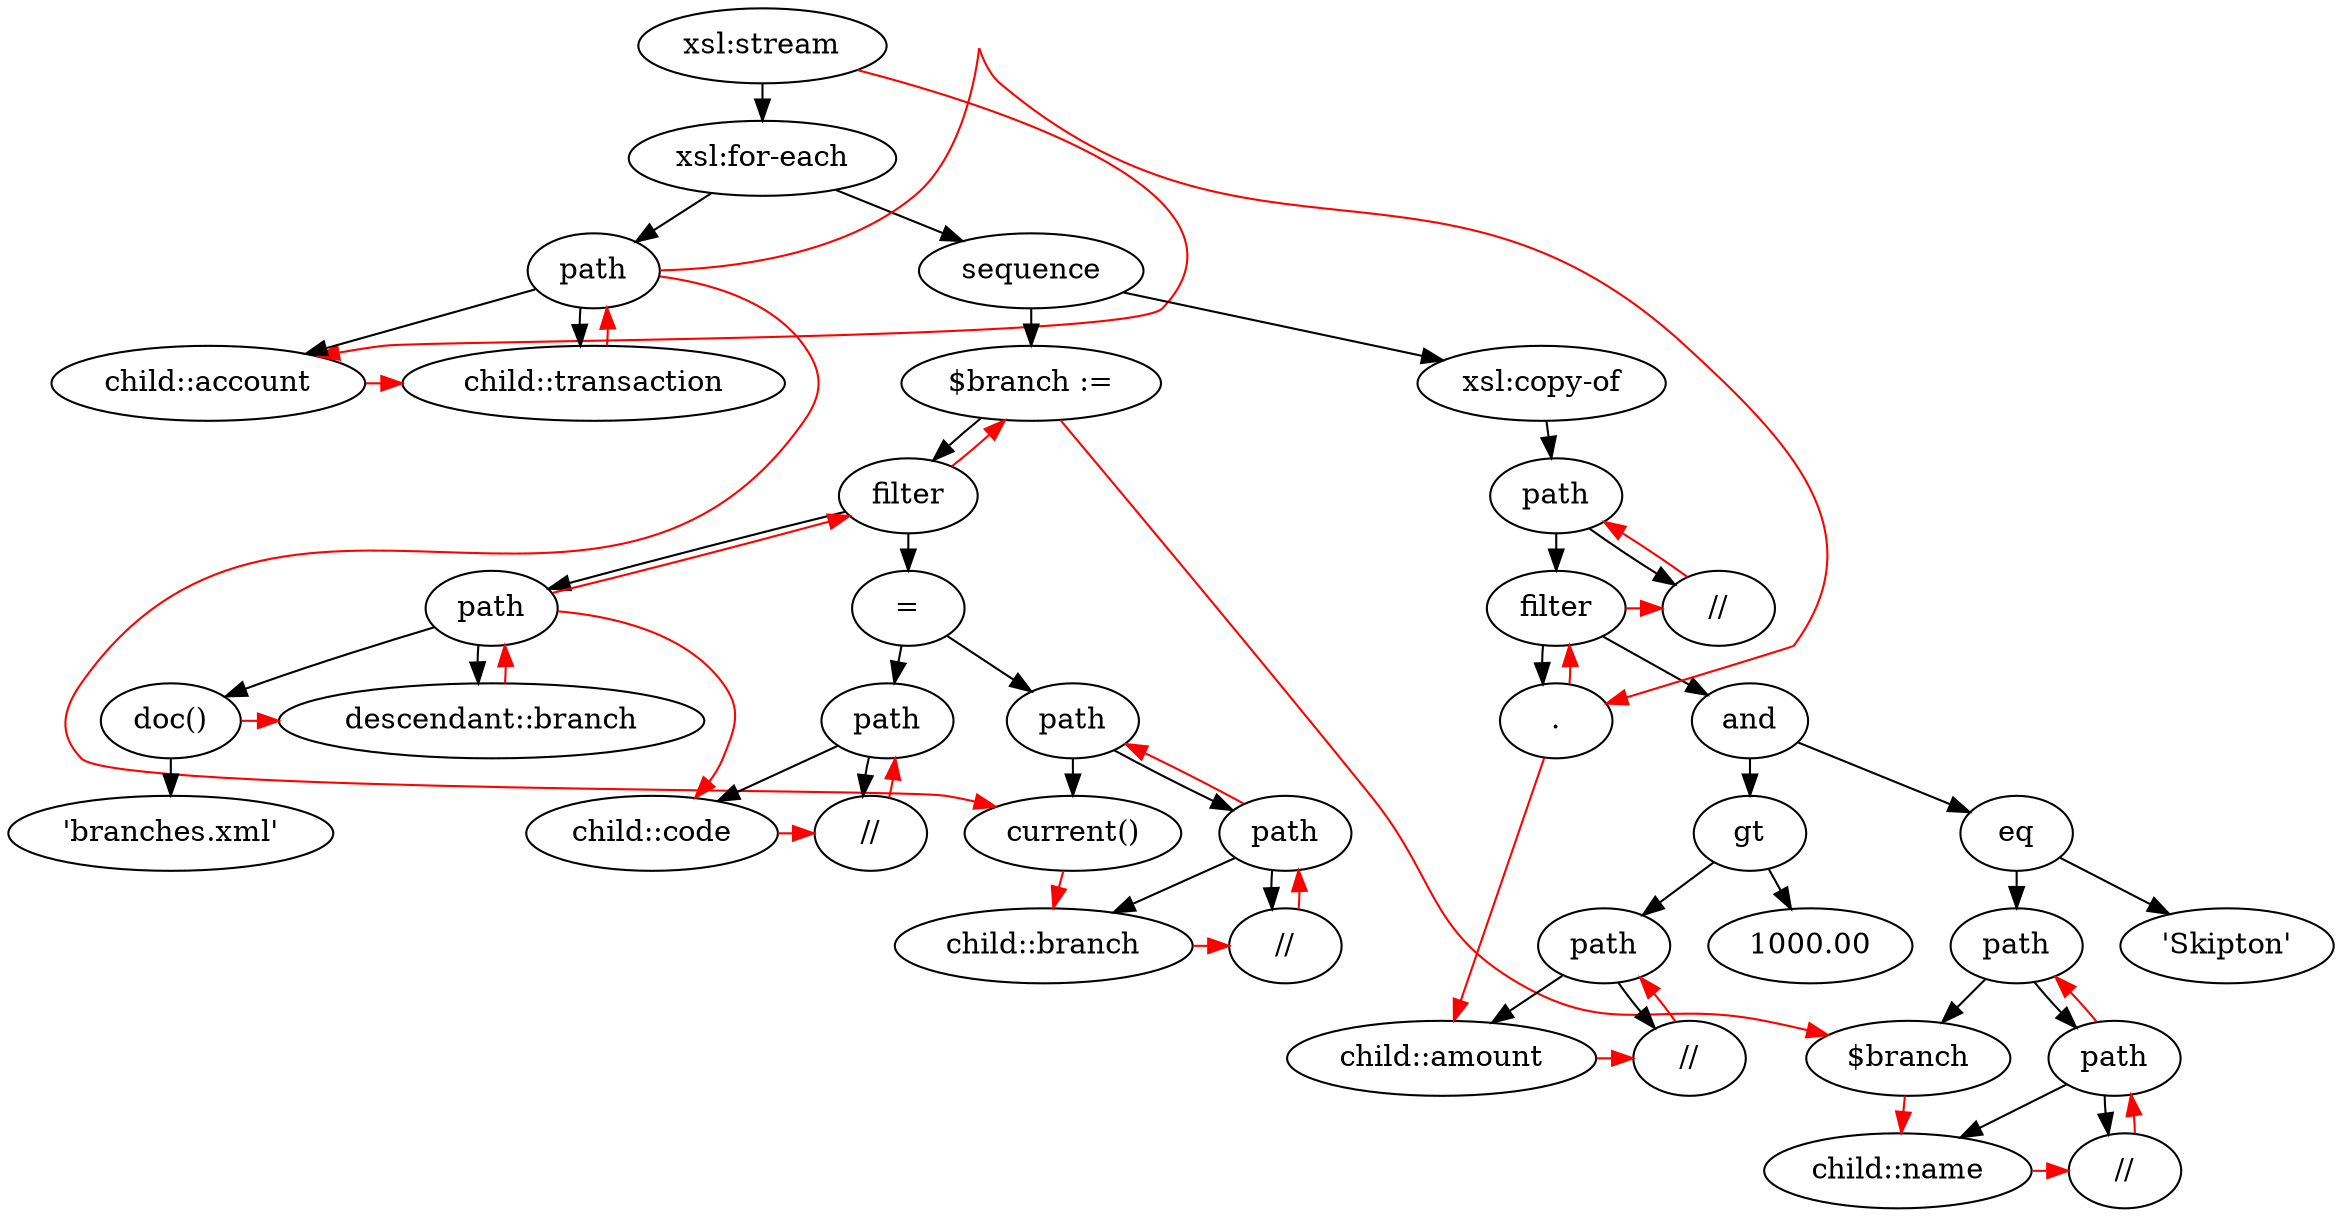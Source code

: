 digraph g {compound="true";bgcolor="";fontcolor="";fontname="";fontsize="";label="";margin="";nodesep="";rankdir="";ranksep="";ratio="";size="";node[label="xsl:stream", color="",fillcolor="",fixedsize="",fontcolor="",fontname="",fontsize="",height="",shape="",style="",URL="",width="",] {T};node[label="xsl:for-each", color="",fillcolor="",fixedsize="",fontcolor="",fontname="",fontsize="",height="",shape="",style="",URL="",width="",] {d7e33267};node[label="path", color="",fillcolor="",fixedsize="",fontcolor="",fontname="",fontsize="",height="",shape="",style="",URL="",width="",] {p0};node[label="child::account", color="",fillcolor="",fixedsize="",fontcolor="",fontname="",fontsize="",height="",shape="",style="",URL="",width="",] {ca};node[label="child::transaction", color="",fillcolor="",fixedsize="",fontcolor="",fontname="",fontsize="",height="",shape="",style="",URL="",width="",] {cc};edge[arrowhead="",arrowsize="",arrowtail="",constraint="",color="",decorate="",dir="",fontcolor="",fontname="",fontsize="",headlabel="",headport="",label="",labeldistance="",labelfloat="",labelfontcolor="",labelfontname="",labelfontsize="",minlen="",samehead="",sametail="",style="",taillabel="",tailport="",URL="",lhead="",ltail=""] p0 -> ca;edge[arrowhead="",arrowsize="",arrowtail="",constraint="",color="",decorate="",dir="",fontcolor="",fontname="",fontsize="",headlabel="",headport="",label="",labeldistance="",labelfloat="",labelfontcolor="",labelfontname="",labelfontsize="",minlen="",samehead="",sametail="",style="",taillabel="",tailport="",URL="",lhead="",ltail=""] p0 -> cc;node[label="sequence", color="",fillcolor="",fixedsize="",fontcolor="",fontname="",fontsize="",height="",shape="",style="",URL="",width="",] {d7e33271};node[label="$branch :=", color="",fillcolor="",fixedsize="",fontcolor="",fontname="",fontsize="",height="",shape="",style="",URL="",width="",] {vardecl};node[label="filter", color="",fillcolor="",fixedsize="",fontcolor="",fontname="",fontsize="",height="",shape="",style="",URL="",width="",] {f1};node[label="path", color="",fillcolor="",fixedsize="",fontcolor="",fontname="",fontsize="",height="",shape="",style="",URL="",width="",] {docpath};node[label="doc()", color="",fillcolor="",fixedsize="",fontcolor="",fontname="",fontsize="",height="",shape="",style="",URL="",width="",] {doc};node[label="'branches.xml'", color="",fillcolor="",fixedsize="",fontcolor="",fontname="",fontsize="",height="",shape="",style="",URL="",width="",] {d7e33276};edge[arrowhead="",arrowsize="",arrowtail="",constraint="",color="",decorate="",dir="",fontcolor="",fontname="",fontsize="",headlabel="",headport="",label="",labeldistance="",labelfloat="",labelfontcolor="",labelfontname="",labelfontsize="",minlen="",samehead="",sametail="",style="",taillabel="",tailport="",URL="",lhead="",ltail=""] doc -> d7e33276;node[label="descendant::branch", color="",fillcolor="",fixedsize="",fontcolor="",fontname="",fontsize="",height="",shape="",style="",URL="",width="",] {descbranch};edge[arrowhead="",arrowsize="",arrowtail="",constraint="",color="",decorate="",dir="",fontcolor="",fontname="",fontsize="",headlabel="",headport="",label="",labeldistance="",labelfloat="",labelfontcolor="",labelfontname="",labelfontsize="",minlen="",samehead="",sametail="",style="",taillabel="",tailport="",URL="",lhead="",ltail=""] docpath -> doc;edge[arrowhead="",arrowsize="",arrowtail="",constraint="",color="",decorate="",dir="",fontcolor="",fontname="",fontsize="",headlabel="",headport="",label="",labeldistance="",labelfloat="",labelfontcolor="",labelfontname="",labelfontsize="",minlen="",samehead="",sametail="",style="",taillabel="",tailport="",URL="",lhead="",ltail=""] docpath -> descbranch;node[label="=", color="",fillcolor="",fixedsize="",fontcolor="",fontname="",fontsize="",height="",shape="",style="",URL="",width="",] {d7e33278};node[label="path", color="",fillcolor="",fixedsize="",fontcolor="",fontname="",fontsize="",height="",shape="",style="",URL="",width="",] {p1};node[label="child::code", color="",fillcolor="",fixedsize="",fontcolor="",fontname="",fontsize="",height="",shape="",style="",URL="",width="",] {childcode};node[label="//", color="",fillcolor="",fixedsize="",fontcolor="",fontname="",fontsize="",height="",shape="",style="",URL="",width="",] {dd1};edge[arrowhead="",arrowsize="",arrowtail="",constraint="",color="",decorate="",dir="",fontcolor="",fontname="",fontsize="",headlabel="",headport="",label="",labeldistance="",labelfloat="",labelfontcolor="",labelfontname="",labelfontsize="",minlen="",samehead="",sametail="",style="",taillabel="",tailport="",URL="",lhead="",ltail=""] p1 -> childcode;edge[arrowhead="",arrowsize="",arrowtail="",constraint="",color="",decorate="",dir="",fontcolor="",fontname="",fontsize="",headlabel="",headport="",label="",labeldistance="",labelfloat="",labelfontcolor="",labelfontname="",labelfontsize="",minlen="",samehead="",sametail="",style="",taillabel="",tailport="",URL="",lhead="",ltail=""] p1 -> dd1;node[label="path", color="",fillcolor="",fixedsize="",fontcolor="",fontname="",fontsize="",height="",shape="",style="",URL="",width="",] {p2};node[label="current()", color="",fillcolor="",fixedsize="",fontcolor="",fontname="",fontsize="",height="",shape="",style="",URL="",width="",] {current};node[label="path", color="",fillcolor="",fixedsize="",fontcolor="",fontname="",fontsize="",height="",shape="",style="",URL="",width="",] {p3};node[label="child::branch", color="",fillcolor="",fixedsize="",fontcolor="",fontname="",fontsize="",height="",shape="",style="",URL="",width="",] {childbranch};node[label="//", color="",fillcolor="",fixedsize="",fontcolor="",fontname="",fontsize="",height="",shape="",style="",URL="",width="",] {dd3};edge[arrowhead="",arrowsize="",arrowtail="",constraint="",color="",decorate="",dir="",fontcolor="",fontname="",fontsize="",headlabel="",headport="",label="",labeldistance="",labelfloat="",labelfontcolor="",labelfontname="",labelfontsize="",minlen="",samehead="",sametail="",style="",taillabel="",tailport="",URL="",lhead="",ltail=""] p3 -> childbranch;edge[arrowhead="",arrowsize="",arrowtail="",constraint="",color="",decorate="",dir="",fontcolor="",fontname="",fontsize="",headlabel="",headport="",label="",labeldistance="",labelfloat="",labelfontcolor="",labelfontname="",labelfontsize="",minlen="",samehead="",sametail="",style="",taillabel="",tailport="",URL="",lhead="",ltail=""] p3 -> dd3;edge[arrowhead="",arrowsize="",arrowtail="",constraint="",color="",decorate="",dir="",fontcolor="",fontname="",fontsize="",headlabel="",headport="",label="",labeldistance="",labelfloat="",labelfontcolor="",labelfontname="",labelfontsize="",minlen="",samehead="",sametail="",style="",taillabel="",tailport="",URL="",lhead="",ltail=""] p2 -> current;edge[arrowhead="",arrowsize="",arrowtail="",constraint="",color="",decorate="",dir="",fontcolor="",fontname="",fontsize="",headlabel="",headport="",label="",labeldistance="",labelfloat="",labelfontcolor="",labelfontname="",labelfontsize="",minlen="",samehead="",sametail="",style="",taillabel="",tailport="",URL="",lhead="",ltail=""] p2 -> p3;edge[arrowhead="",arrowsize="",arrowtail="",constraint="",color="",decorate="",dir="",fontcolor="",fontname="",fontsize="",headlabel="",headport="",label="",labeldistance="",labelfloat="",labelfontcolor="",labelfontname="",labelfontsize="",minlen="",samehead="",sametail="",style="",taillabel="",tailport="",URL="",lhead="",ltail=""] d7e33278 -> p1;edge[arrowhead="",arrowsize="",arrowtail="",constraint="",color="",decorate="",dir="",fontcolor="",fontname="",fontsize="",headlabel="",headport="",label="",labeldistance="",labelfloat="",labelfontcolor="",labelfontname="",labelfontsize="",minlen="",samehead="",sametail="",style="",taillabel="",tailport="",URL="",lhead="",ltail=""] d7e33278 -> p2;edge[arrowhead="",arrowsize="",arrowtail="",constraint="",color="",decorate="",dir="",fontcolor="",fontname="",fontsize="",headlabel="",headport="",label="",labeldistance="",labelfloat="",labelfontcolor="",labelfontname="",labelfontsize="",minlen="",samehead="",sametail="",style="",taillabel="",tailport="",URL="",lhead="",ltail=""] f1 -> docpath;edge[arrowhead="",arrowsize="",arrowtail="",constraint="",color="",decorate="",dir="",fontcolor="",fontname="",fontsize="",headlabel="",headport="",label="",labeldistance="",labelfloat="",labelfontcolor="",labelfontname="",labelfontsize="",minlen="",samehead="",sametail="",style="",taillabel="",tailport="",URL="",lhead="",ltail=""] f1 -> d7e33278;edge[arrowhead="",arrowsize="",arrowtail="",constraint="",color="",decorate="",dir="",fontcolor="",fontname="",fontsize="",headlabel="",headport="",label="",labeldistance="",labelfloat="",labelfontcolor="",labelfontname="",labelfontsize="",minlen="",samehead="",sametail="",style="",taillabel="",tailport="",URL="",lhead="",ltail=""] vardecl -> f1;node[label="xsl:copy-of", color="",fillcolor="",fixedsize="",fontcolor="",fontname="",fontsize="",height="",shape="",style="",URL="",width="",] {d7e33287};node[label="path", color="",fillcolor="",fixedsize="",fontcolor="",fontname="",fontsize="",height="",shape="",style="",URL="",width="",] {copypath};node[label="filter", color="",fillcolor="",fixedsize="",fontcolor="",fontname="",fontsize="",height="",shape="",style="",URL="",width="",] {f2};node[label=".", color="",fillcolor="",fixedsize="",fontcolor="",fontname="",fontsize="",height="",shape="",style="",URL="",width="",] {dot};node[label="and", color="",fillcolor="",fixedsize="",fontcolor="",fontname="",fontsize="",height="",shape="",style="",URL="",width="",] {d7e33291};node[label="gt", color="",fillcolor="",fixedsize="",fontcolor="",fontname="",fontsize="",height="",shape="",style="",URL="",width="",] {d7e33292};node[label="path", color="",fillcolor="",fixedsize="",fontcolor="",fontname="",fontsize="",height="",shape="",style="",URL="",width="",] {p4};node[label="child::amount", color="",fillcolor="",fixedsize="",fontcolor="",fontname="",fontsize="",height="",shape="",style="",URL="",width="",] {camt};node[label="//", color="",fillcolor="",fixedsize="",fontcolor="",fontname="",fontsize="",height="",shape="",style="",URL="",width="",] {d4};edge[arrowhead="",arrowsize="",arrowtail="",constraint="",color="",decorate="",dir="",fontcolor="",fontname="",fontsize="",headlabel="",headport="",label="",labeldistance="",labelfloat="",labelfontcolor="",labelfontname="",labelfontsize="",minlen="",samehead="",sametail="",style="",taillabel="",tailport="",URL="",lhead="",ltail=""] p4 -> camt;edge[arrowhead="",arrowsize="",arrowtail="",constraint="",color="",decorate="",dir="",fontcolor="",fontname="",fontsize="",headlabel="",headport="",label="",labeldistance="",labelfloat="",labelfontcolor="",labelfontname="",labelfontsize="",minlen="",samehead="",sametail="",style="",taillabel="",tailport="",URL="",lhead="",ltail=""] p4 -> d4;node[label="1000.00", color="",fillcolor="",fixedsize="",fontcolor="",fontname="",fontsize="",height="",shape="",style="",URL="",width="",] {d7e33296};edge[arrowhead="",arrowsize="",arrowtail="",constraint="",color="",decorate="",dir="",fontcolor="",fontname="",fontsize="",headlabel="",headport="",label="",labeldistance="",labelfloat="",labelfontcolor="",labelfontname="",labelfontsize="",minlen="",samehead="",sametail="",style="",taillabel="",tailport="",URL="",lhead="",ltail=""] d7e33292 -> p4;edge[arrowhead="",arrowsize="",arrowtail="",constraint="",color="",decorate="",dir="",fontcolor="",fontname="",fontsize="",headlabel="",headport="",label="",labeldistance="",labelfloat="",labelfontcolor="",labelfontname="",labelfontsize="",minlen="",samehead="",sametail="",style="",taillabel="",tailport="",URL="",lhead="",ltail=""] d7e33292 -> d7e33296;node[label="eq", color="",fillcolor="",fixedsize="",fontcolor="",fontname="",fontsize="",height="",shape="",style="",URL="",width="",] {d7e33297};node[label="path", color="",fillcolor="",fixedsize="",fontcolor="",fontname="",fontsize="",height="",shape="",style="",URL="",width="",] {p5};node[label="$branch", color="",fillcolor="",fixedsize="",fontcolor="",fontname="",fontsize="",height="",shape="",style="",URL="",width="",] {varref};node[label="path", color="",fillcolor="",fixedsize="",fontcolor="",fontname="",fontsize="",height="",shape="",style="",URL="",width="",] {p6};node[label="child::name", color="",fillcolor="",fixedsize="",fontcolor="",fontname="",fontsize="",height="",shape="",style="",URL="",width="",] {childname};node[label="//", color="",fillcolor="",fixedsize="",fontcolor="",fontname="",fontsize="",height="",shape="",style="",URL="",width="",] {dd5};edge[arrowhead="",arrowsize="",arrowtail="",constraint="",color="",decorate="",dir="",fontcolor="",fontname="",fontsize="",headlabel="",headport="",label="",labeldistance="",labelfloat="",labelfontcolor="",labelfontname="",labelfontsize="",minlen="",samehead="",sametail="",style="",taillabel="",tailport="",URL="",lhead="",ltail=""] p6 -> childname;edge[arrowhead="",arrowsize="",arrowtail="",constraint="",color="",decorate="",dir="",fontcolor="",fontname="",fontsize="",headlabel="",headport="",label="",labeldistance="",labelfloat="",labelfontcolor="",labelfontname="",labelfontsize="",minlen="",samehead="",sametail="",style="",taillabel="",tailport="",URL="",lhead="",ltail=""] p6 -> dd5;edge[arrowhead="",arrowsize="",arrowtail="",constraint="",color="",decorate="",dir="",fontcolor="",fontname="",fontsize="",headlabel="",headport="",label="",labeldistance="",labelfloat="",labelfontcolor="",labelfontname="",labelfontsize="",minlen="",samehead="",sametail="",style="",taillabel="",tailport="",URL="",lhead="",ltail=""] p5 -> varref;edge[arrowhead="",arrowsize="",arrowtail="",constraint="",color="",decorate="",dir="",fontcolor="",fontname="",fontsize="",headlabel="",headport="",label="",labeldistance="",labelfloat="",labelfontcolor="",labelfontname="",labelfontsize="",minlen="",samehead="",sametail="",style="",taillabel="",tailport="",URL="",lhead="",ltail=""] p5 -> p6;node[label="'Skipton'", color="",fillcolor="",fixedsize="",fontcolor="",fontname="",fontsize="",height="",shape="",style="",URL="",width="",] {d7e33303};edge[arrowhead="",arrowsize="",arrowtail="",constraint="",color="",decorate="",dir="",fontcolor="",fontname="",fontsize="",headlabel="",headport="",label="",labeldistance="",labelfloat="",labelfontcolor="",labelfontname="",labelfontsize="",minlen="",samehead="",sametail="",style="",taillabel="",tailport="",URL="",lhead="",ltail=""] d7e33297 -> p5;edge[arrowhead="",arrowsize="",arrowtail="",constraint="",color="",decorate="",dir="",fontcolor="",fontname="",fontsize="",headlabel="",headport="",label="",labeldistance="",labelfloat="",labelfontcolor="",labelfontname="",labelfontsize="",minlen="",samehead="",sametail="",style="",taillabel="",tailport="",URL="",lhead="",ltail=""] d7e33297 -> d7e33303;edge[arrowhead="",arrowsize="",arrowtail="",constraint="",color="",decorate="",dir="",fontcolor="",fontname="",fontsize="",headlabel="",headport="",label="",labeldistance="",labelfloat="",labelfontcolor="",labelfontname="",labelfontsize="",minlen="",samehead="",sametail="",style="",taillabel="",tailport="",URL="",lhead="",ltail=""] d7e33291 -> d7e33292;edge[arrowhead="",arrowsize="",arrowtail="",constraint="",color="",decorate="",dir="",fontcolor="",fontname="",fontsize="",headlabel="",headport="",label="",labeldistance="",labelfloat="",labelfontcolor="",labelfontname="",labelfontsize="",minlen="",samehead="",sametail="",style="",taillabel="",tailport="",URL="",lhead="",ltail=""] d7e33291 -> d7e33297;edge[arrowhead="",arrowsize="",arrowtail="",constraint="",color="",decorate="",dir="",fontcolor="",fontname="",fontsize="",headlabel="",headport="",label="",labeldistance="",labelfloat="",labelfontcolor="",labelfontname="",labelfontsize="",minlen="",samehead="",sametail="",style="",taillabel="",tailport="",URL="",lhead="",ltail=""] f2 -> dot;edge[arrowhead="",arrowsize="",arrowtail="",constraint="",color="",decorate="",dir="",fontcolor="",fontname="",fontsize="",headlabel="",headport="",label="",labeldistance="",labelfloat="",labelfontcolor="",labelfontname="",labelfontsize="",minlen="",samehead="",sametail="",style="",taillabel="",tailport="",URL="",lhead="",ltail=""] f2 -> d7e33291;node[label="//", color="",fillcolor="",fixedsize="",fontcolor="",fontname="",fontsize="",height="",shape="",style="",URL="",width="",] {copydesc};edge[arrowhead="",arrowsize="",arrowtail="",constraint="",color="",decorate="",dir="",fontcolor="",fontname="",fontsize="",headlabel="",headport="",label="",labeldistance="",labelfloat="",labelfontcolor="",labelfontname="",labelfontsize="",minlen="",samehead="",sametail="",style="",taillabel="",tailport="",URL="",lhead="",ltail=""] copypath -> f2;edge[arrowhead="",arrowsize="",arrowtail="",constraint="",color="",decorate="",dir="",fontcolor="",fontname="",fontsize="",headlabel="",headport="",label="",labeldistance="",labelfloat="",labelfontcolor="",labelfontname="",labelfontsize="",minlen="",samehead="",sametail="",style="",taillabel="",tailport="",URL="",lhead="",ltail=""] copypath -> copydesc;edge[arrowhead="",arrowsize="",arrowtail="",constraint="",color="",decorate="",dir="",fontcolor="",fontname="",fontsize="",headlabel="",headport="",label="",labeldistance="",labelfloat="",labelfontcolor="",labelfontname="",labelfontsize="",minlen="",samehead="",sametail="",style="",taillabel="",tailport="",URL="",lhead="",ltail=""] d7e33287 -> copypath;edge[arrowhead="",arrowsize="",arrowtail="",constraint="",color="",decorate="",dir="",fontcolor="",fontname="",fontsize="",headlabel="",headport="",label="",labeldistance="",labelfloat="",labelfontcolor="",labelfontname="",labelfontsize="",minlen="",samehead="",sametail="",style="",taillabel="",tailport="",URL="",lhead="",ltail=""] d7e33271 -> vardecl;edge[arrowhead="",arrowsize="",arrowtail="",constraint="",color="",decorate="",dir="",fontcolor="",fontname="",fontsize="",headlabel="",headport="",label="",labeldistance="",labelfloat="",labelfontcolor="",labelfontname="",labelfontsize="",minlen="",samehead="",sametail="",style="",taillabel="",tailport="",URL="",lhead="",ltail=""] d7e33271 -> d7e33287;edge[arrowhead="",arrowsize="",arrowtail="",constraint="",color="",decorate="",dir="",fontcolor="",fontname="",fontsize="",headlabel="",headport="",label="",labeldistance="",labelfloat="",labelfontcolor="",labelfontname="",labelfontsize="",minlen="",samehead="",sametail="",style="",taillabel="",tailport="",URL="",lhead="",ltail=""] d7e33267 -> p0;edge[arrowhead="",arrowsize="",arrowtail="",constraint="",color="",decorate="",dir="",fontcolor="",fontname="",fontsize="",headlabel="",headport="",label="",labeldistance="",labelfloat="",labelfontcolor="",labelfontname="",labelfontsize="",minlen="",samehead="",sametail="",style="",taillabel="",tailport="",URL="",lhead="",ltail=""] d7e33267 -> d7e33271;edge[arrowhead="",arrowsize="",arrowtail="",constraint="",color="",decorate="",dir="",fontcolor="",fontname="",fontsize="",headlabel="",headport="",label="",labeldistance="",labelfloat="",labelfontcolor="",labelfontname="",labelfontsize="",minlen="",samehead="",sametail="",style="",taillabel="",tailport="",URL="",lhead="",ltail=""] T -> d7e33267;node[label="", color="white",fillcolor="",fixedsize="",fontcolor="",fontname="",fontsize="",height="0.02",shape="circle",style="",URL="",width="0.02",] {dummy0};node[label="", color="white",fillcolor="",fixedsize="",fontcolor="",fontname="",fontsize="",height="0.02",shape="circle",style="",URL="",width="0.02",] {dummy1};edge[arrowhead="",arrowsize="",arrowtail="",constraint="false",color="red",decorate="",dir="",fontcolor="",fontname="",fontsize="",headlabel="",headport="",label="",labeldistance="",labelfloat="",labelfontcolor="",labelfontname="",labelfontsize="",minlen="",samehead="",sametail="",style="",taillabel="",tailport="",URL="",lhead="",ltail=""] T -> ca;edge[arrowhead="",arrowsize="",arrowtail="",constraint="false",color="red",decorate="",dir="",fontcolor="",fontname="",fontsize="",headlabel="",headport="",label="",labeldistance="",labelfloat="",labelfontcolor="",labelfontname="",labelfontsize="",minlen="",samehead="",sametail="",style="",taillabel="",tailport="",URL="",lhead="",ltail=""] ca -> cc;edge[arrowhead="",arrowsize="",arrowtail="",constraint="false",color="red",decorate="",dir="",fontcolor="",fontname="",fontsize="",headlabel="",headport="",label="",labeldistance="",labelfloat="",labelfontcolor="",labelfontname="",labelfontsize="",minlen="",samehead="",sametail="",style="",taillabel="",tailport="",URL="",lhead="",ltail=""] cc -> p0;edge[arrowhead="",arrowsize="",arrowtail="",constraint="false",color="red",decorate="",dir="",fontcolor="",fontname="",fontsize="",headlabel="",headport="",label="",labeldistance="",labelfloat="",labelfontcolor="",labelfontname="",labelfontsize="",minlen="",samehead="",sametail="",style="",taillabel="",tailport="",URL="",lhead="",ltail=""] p0 -> current;edge[arrowhead="",arrowsize="",arrowtail="",constraint="false",color="red",decorate="",dir="",fontcolor="",fontname="",fontsize="",headlabel="",headport="",label="",labeldistance="",labelfloat="",labelfontcolor="",labelfontname="",labelfontsize="",minlen="",samehead="",sametail="",style="",taillabel="",tailport="",URL="",lhead="",ltail=""] current -> childbranch;edge[arrowhead="",arrowsize="",arrowtail="",constraint="false",color="red",decorate="",dir="",fontcolor="",fontname="",fontsize="",headlabel="",headport="",label="",labeldistance="",labelfloat="",labelfontcolor="",labelfontname="",labelfontsize="",minlen="",samehead="",sametail="",style="",taillabel="",tailport="",URL="",lhead="",ltail=""] childbranch -> dd3;edge[arrowhead="",arrowsize="",arrowtail="",constraint="false",color="red",decorate="",dir="",fontcolor="",fontname="",fontsize="",headlabel="",headport="",label="",labeldistance="",labelfloat="",labelfontcolor="",labelfontname="",labelfontsize="",minlen="",samehead="",sametail="",style="",taillabel="",tailport="",URL="",lhead="",ltail=""] dd3 -> p3;edge[arrowhead="",arrowsize="",arrowtail="",constraint="false",color="red",decorate="",dir="",fontcolor="",fontname="",fontsize="",headlabel="",headport="",label="",labeldistance="",labelfloat="",labelfontcolor="",labelfontname="",labelfontsize="",minlen="",samehead="",sametail="",style="",taillabel="",tailport="",URL="",lhead="",ltail=""] p3 -> p2;edge[arrowhead="none",arrowsize="",arrowtail="",constraint="false",color="red",decorate="",dir="",fontcolor="",fontname="",fontsize="",headlabel="",headport="",label="",labeldistance="",labelfloat="",labelfontcolor="",labelfontname="",labelfontsize="",minlen="",samehead="",sametail="",style="",taillabel="",tailport="",URL="",lhead="",ltail=""] p0 -> dummy1;edge[arrowhead="",arrowsize="",arrowtail="",constraint="false",color="red",decorate="",dir="",fontcolor="",fontname="",fontsize="",headlabel="",headport="",label="",labeldistance="",labelfloat="",labelfontcolor="",labelfontname="",labelfontsize="",minlen="",samehead="",sametail="",style="",taillabel="",tailport="",URL="",lhead="",ltail=""] dummy1 -> dot;edge[arrowhead="",arrowsize="",arrowtail="",constraint="false",color="red",decorate="",dir="",fontcolor="",fontname="",fontsize="",headlabel="",headport="",label="",labeldistance="",labelfloat="",labelfontcolor="",labelfontname="",labelfontsize="",minlen="",samehead="",sametail="",style="",taillabel="",tailport="",URL="",lhead="",ltail=""] dot -> camt;edge[arrowhead="",arrowsize="",arrowtail="",constraint="false",color="red",decorate="",dir="",fontcolor="",fontname="",fontsize="",headlabel="",headport="",label="",labeldistance="",labelfloat="",labelfontcolor="",labelfontname="",labelfontsize="",minlen="",samehead="",sametail="",style="",taillabel="",tailport="",URL="",lhead="",ltail=""] dot -> f2;edge[arrowhead="",arrowsize="",arrowtail="",constraint="false",color="red",decorate="",dir="",fontcolor="",fontname="",fontsize="",headlabel="",headport="",label="",labeldistance="",labelfloat="",labelfontcolor="",labelfontname="",labelfontsize="",minlen="",samehead="",sametail="",style="",taillabel="",tailport="",URL="",lhead="",ltail=""] f2 -> copydesc;edge[arrowhead="",arrowsize="",arrowtail="",constraint="false",color="red",decorate="",dir="",fontcolor="",fontname="",fontsize="",headlabel="",headport="",label="",labeldistance="",labelfloat="",labelfontcolor="",labelfontname="",labelfontsize="",minlen="",samehead="",sametail="",style="",taillabel="",tailport="",URL="",lhead="",ltail=""] copydesc -> copypath;edge[arrowhead="",arrowsize="",arrowtail="",constraint="false",color="red",decorate="",dir="",fontcolor="",fontname="",fontsize="",headlabel="",headport="",label="",labeldistance="",labelfloat="",labelfontcolor="",labelfontname="",labelfontsize="",minlen="",samehead="",sametail="",style="",taillabel="",tailport="",URL="",lhead="",ltail=""] camt -> d4;edge[arrowhead="",arrowsize="",arrowtail="",constraint="false",color="red",decorate="",dir="",fontcolor="",fontname="",fontsize="",headlabel="",headport="",label="",labeldistance="",labelfloat="",labelfontcolor="",labelfontname="",labelfontsize="",minlen="",samehead="",sametail="",style="",taillabel="",tailport="",URL="",lhead="",ltail=""] d4 -> p4;edge[arrowhead="",arrowsize="",arrowtail="",constraint="false",color="red",decorate="",dir="",fontcolor="",fontname="",fontsize="",headlabel="",headport="",label="",labeldistance="",labelfloat="",labelfontcolor="",labelfontname="",labelfontsize="",minlen="",samehead="",sametail="",style="",taillabel="",tailport="",URL="",lhead="",ltail=""] doc -> descbranch;edge[arrowhead="",arrowsize="",arrowtail="",constraint="false",color="red",decorate="",dir="",fontcolor="",fontname="",fontsize="",headlabel="",headport="",label="",labeldistance="",labelfloat="",labelfontcolor="",labelfontname="",labelfontsize="",minlen="",samehead="",sametail="",style="",taillabel="",tailport="",URL="",lhead="",ltail=""] descbranch -> docpath;edge[arrowhead="",arrowsize="",arrowtail="",constraint="false",color="red",decorate="",dir="",fontcolor="",fontname="",fontsize="",headlabel="",headport="",label="",labeldistance="",labelfloat="",labelfontcolor="",labelfontname="",labelfontsize="",minlen="",samehead="",sametail="",style="",taillabel="",tailport="",URL="",lhead="",ltail=""] docpath -> childcode;edge[arrowhead="",arrowsize="",arrowtail="",constraint="false",color="red",decorate="",dir="",fontcolor="",fontname="",fontsize="",headlabel="",headport="",label="",labeldistance="",labelfloat="",labelfontcolor="",labelfontname="",labelfontsize="",minlen="",samehead="",sametail="",style="",taillabel="",tailport="",URL="",lhead="",ltail=""] childcode -> dd1;edge[arrowhead="",arrowsize="",arrowtail="",constraint="false",color="red",decorate="",dir="",fontcolor="",fontname="",fontsize="",headlabel="",headport="",label="",labeldistance="",labelfloat="",labelfontcolor="",labelfontname="",labelfontsize="",minlen="",samehead="",sametail="",style="",taillabel="",tailport="",URL="",lhead="",ltail=""] dd1 -> p1;edge[arrowhead="",arrowsize="",arrowtail="",constraint="false",color="red",decorate="",dir="",fontcolor="",fontname="",fontsize="",headlabel="",headport="",label="",labeldistance="",labelfloat="",labelfontcolor="",labelfontname="",labelfontsize="",minlen="",samehead="",sametail="",style="",taillabel="",tailport="",URL="",lhead="",ltail=""] docpath -> f1;edge[arrowhead="",arrowsize="",arrowtail="",constraint="false",color="red",decorate="",dir="",fontcolor="",fontname="",fontsize="",headlabel="",headport="",label="",labeldistance="",labelfloat="",labelfontcolor="",labelfontname="",labelfontsize="",minlen="",samehead="",sametail="",style="",taillabel="",tailport="",URL="",lhead="",ltail=""] f1 -> vardecl;edge[arrowhead="",arrowsize="",arrowtail="",constraint="false",color="red",decorate="",dir="",fontcolor="",fontname="",fontsize="",headlabel="",headport="",label="",labeldistance="",labelfloat="",labelfontcolor="",labelfontname="",labelfontsize="",minlen="",samehead="",sametail="",style="",taillabel="",tailport="",URL="",lhead="",ltail=""] vardecl -> varref;edge[arrowhead="",arrowsize="",arrowtail="",constraint="false",color="red",decorate="",dir="",fontcolor="",fontname="",fontsize="",headlabel="",headport="",label="",labeldistance="",labelfloat="",labelfontcolor="",labelfontname="",labelfontsize="",minlen="",samehead="",sametail="",style="",taillabel="",tailport="",URL="",lhead="",ltail=""] varref -> childname;edge[arrowhead="",arrowsize="",arrowtail="",constraint="false",color="red",decorate="",dir="",fontcolor="",fontname="",fontsize="",headlabel="",headport="",label="",labeldistance="",labelfloat="",labelfontcolor="",labelfontname="",labelfontsize="",minlen="",samehead="",sametail="",style="",taillabel="",tailport="",URL="",lhead="",ltail=""] childname -> dd5;edge[arrowhead="",arrowsize="",arrowtail="",constraint="false",color="red",decorate="",dir="",fontcolor="",fontname="",fontsize="",headlabel="",headport="",label="",labeldistance="",labelfloat="",labelfontcolor="",labelfontname="",labelfontsize="",minlen="",samehead="",sametail="",style="",taillabel="",tailport="",URL="",lhead="",ltail=""] dd5 -> p6;edge[arrowhead="",arrowsize="",arrowtail="",constraint="false",color="red",decorate="",dir="",fontcolor="",fontname="",fontsize="",headlabel="",headport="",label="",labeldistance="",labelfloat="",labelfontcolor="",labelfontname="",labelfontsize="",minlen="",samehead="",sametail="",style="",taillabel="",tailport="",URL="",lhead="",ltail=""] p6 -> p5;}
 
